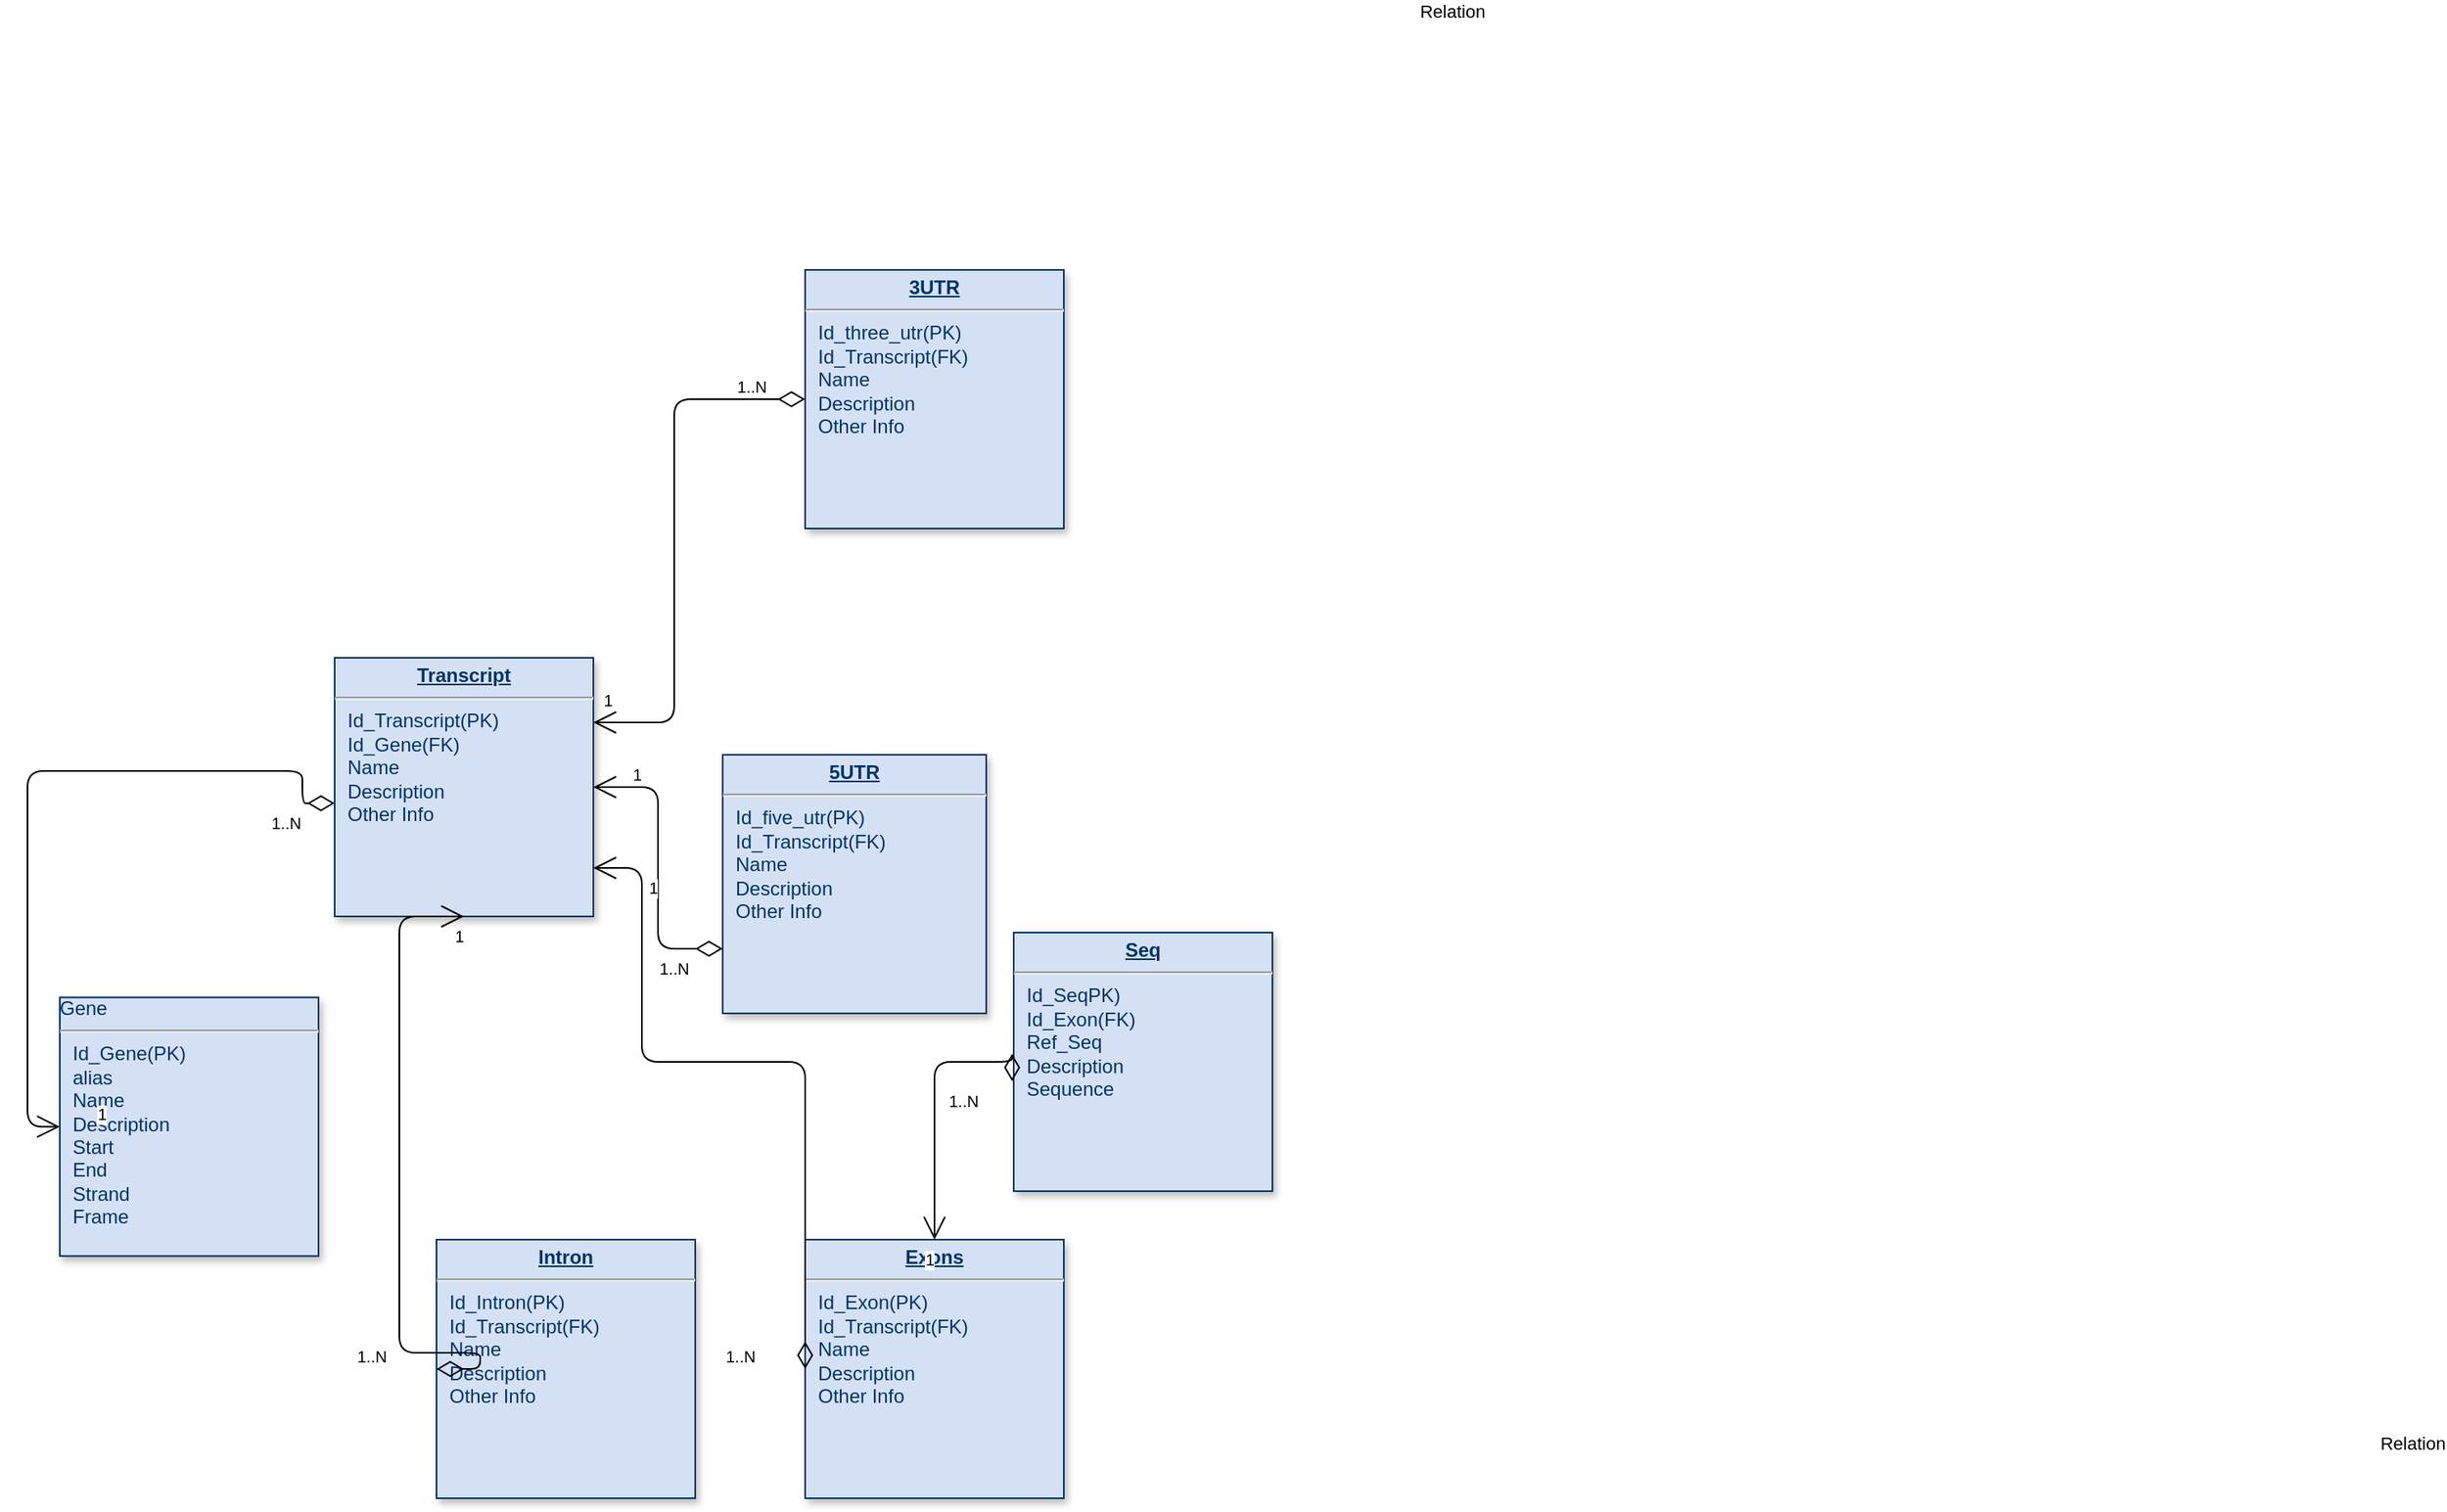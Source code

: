 <mxfile version="10.9.4" type="github"><diagram name="Page-1" id="efa7a0a1-bf9b-a30e-e6df-94a7791c09e9"><mxGraphModel dx="2181" dy="1938" grid="1" gridSize="10" guides="1" tooltips="1" connect="1" arrows="1" fold="1" page="1" pageScale="1" pageWidth="826" pageHeight="1169" background="#ffffff" math="0" shadow="0"><root><mxCell id="0"/><mxCell id="1" parent="0"/><mxCell id="21" value="&lt;p style=&quot;margin: 0px ; margin-top: 4px ; text-align: center ; text-decoration: underline&quot;&gt;&lt;strong&gt;Exons&lt;br&gt;&lt;/strong&gt;&lt;/p&gt;&lt;hr&gt;&lt;p style=&quot;margin: 0px ; margin-left: 8px&quot;&gt;Id_Exon(PK)&lt;/p&gt;&lt;p style=&quot;margin: 0px ; margin-left: 8px&quot;&gt;Id_Transcript(FK)&lt;/p&gt;&lt;p style=&quot;margin: 0px ; margin-left: 8px&quot;&gt;Name&lt;/p&gt;&lt;p style=&quot;margin: 0px ; margin-left: 8px&quot;&gt;Description&lt;/p&gt;&lt;p style=&quot;margin: 0px ; margin-left: 8px&quot;&gt;Other Info&lt;br&gt;&lt;/p&gt;&lt;p style=&quot;margin: 0px ; margin-left: 8px&quot;&gt;&lt;br&gt;&lt;/p&gt;&lt;p style=&quot;margin: 0px ; margin-left: 8px&quot;&gt;&lt;br&gt;&lt;/p&gt;" style="verticalAlign=top;align=left;overflow=fill;fontSize=12;fontFamily=Helvetica;html=1;strokeColor=#003366;shadow=1;fillColor=#D4E1F5;fontColor=#003366" parent="1" vertex="1"><mxGeometry x="481" y="400.0" width="160" height="160" as="geometry"/></mxCell><mxCell id="25" value="Gene&lt;hr&gt;&lt;p style=&quot;margin: 0px ; margin-left: 8px&quot;&gt;Id_Gene(PK)&lt;/p&gt;&lt;p style=&quot;margin: 0px ; margin-left: 8px&quot;&gt;alias&lt;/p&gt;&lt;p style=&quot;margin: 0px ; margin-left: 8px&quot;&gt;Name&lt;/p&gt;&lt;p style=&quot;margin: 0px ; margin-left: 8px&quot;&gt;Description&lt;/p&gt;&lt;p style=&quot;margin: 0px ; margin-left: 8px&quot;&gt;Start&lt;/p&gt;&lt;p style=&quot;margin: 0px ; margin-left: 8px&quot;&gt;End&lt;/p&gt;&lt;p style=&quot;margin: 0px ; margin-left: 8px&quot;&gt;Strand&lt;/p&gt;&lt;p style=&quot;margin: 0px ; margin-left: 8px&quot;&gt;Frame&lt;br&gt;&lt;/p&gt;&lt;p style=&quot;margin: 0px ; margin-left: 8px&quot;&gt;&lt;br&gt;&lt;/p&gt;" style="verticalAlign=top;align=left;overflow=fill;fontSize=12;fontFamily=Helvetica;html=1;strokeColor=#003366;shadow=1;fillColor=#D4E1F5;fontColor=#003366" parent="1" vertex="1"><mxGeometry x="20.0" y="250.14" width="160" height="160" as="geometry"/></mxCell><mxCell id="mwXJ7kfXYiV576TSf5aX-118" value="&lt;p style=&quot;margin: 0px ; margin-top: 4px ; text-align: center ; text-decoration: underline&quot;&gt;&lt;strong&gt;Intron&lt;br&gt;&lt;/strong&gt;&lt;/p&gt;&lt;hr&gt;&lt;p style=&quot;margin: 0px ; margin-left: 8px&quot;&gt;Id_Intron(PK)&lt;/p&gt;&lt;p style=&quot;margin: 0px ; margin-left: 8px&quot;&gt;Id_Transcript(FK)&lt;br&gt;&lt;/p&gt;&lt;p style=&quot;margin: 0px ; margin-left: 8px&quot;&gt;Name&lt;/p&gt;&lt;p style=&quot;margin: 0px ; margin-left: 8px&quot;&gt;Description&lt;/p&gt;&lt;p style=&quot;margin: 0px ; margin-left: 8px&quot;&gt;Other Info&lt;br&gt;&lt;/p&gt;&lt;p style=&quot;margin: 0px ; margin-left: 8px&quot;&gt;&lt;br&gt;&lt;/p&gt;&lt;p style=&quot;margin: 0px ; margin-left: 8px&quot;&gt;&lt;br&gt;&lt;/p&gt;" style="verticalAlign=top;align=left;overflow=fill;fontSize=12;fontFamily=Helvetica;html=1;strokeColor=#003366;shadow=1;fillColor=#D4E1F5;fontColor=#003366" parent="1" vertex="1"><mxGeometry x="253" y="400" width="160" height="160" as="geometry"/></mxCell><mxCell id="mwXJ7kfXYiV576TSf5aX-119" value="&lt;p style=&quot;margin: 0px ; margin-top: 4px ; text-align: center ; text-decoration: underline&quot;&gt;&lt;strong&gt;Transcript&lt;br&gt;&lt;/strong&gt;&lt;/p&gt;&lt;hr&gt;&lt;p style=&quot;margin: 0px ; margin-left: 8px&quot;&gt;Id_Transcript(PK)&lt;/p&gt;&lt;p style=&quot;margin: 0px ; margin-left: 8px&quot;&gt;Id_Gene(FK)&lt;/p&gt;&lt;p style=&quot;margin: 0px ; margin-left: 8px&quot;&gt;Name&lt;/p&gt;&lt;p style=&quot;margin: 0px ; margin-left: 8px&quot;&gt;Description&lt;/p&gt;&lt;p style=&quot;margin: 0px ; margin-left: 8px&quot;&gt;Other Info&lt;br&gt;&lt;/p&gt;&lt;p style=&quot;margin: 0px ; margin-left: 8px&quot;&gt;&lt;br&gt;&lt;/p&gt;&lt;p style=&quot;margin: 0px ; margin-left: 8px&quot;&gt;&lt;br&gt;&lt;/p&gt;" style="verticalAlign=top;align=left;overflow=fill;fontSize=12;fontFamily=Helvetica;html=1;strokeColor=#003366;shadow=1;fillColor=#D4E1F5;fontColor=#003366" parent="1" vertex="1"><mxGeometry x="190" y="40.0" width="160" height="160" as="geometry"/></mxCell><mxCell id="mwXJ7kfXYiV576TSf5aX-121" value="&lt;p style=&quot;margin: 0px ; margin-top: 4px ; text-align: center ; text-decoration: underline&quot;&gt;&lt;strong&gt;5UTR&lt;br&gt;&lt;/strong&gt;&lt;/p&gt;&lt;hr&gt;&lt;p style=&quot;margin: 0px ; margin-left: 8px&quot;&gt;Id_five_utr(PK)&lt;/p&gt;&lt;p style=&quot;margin: 0px ; margin-left: 8px&quot;&gt;Id_Transcript(FK)&lt;/p&gt;&lt;p style=&quot;margin: 0px ; margin-left: 8px&quot;&gt;Name&lt;/p&gt;&lt;p style=&quot;margin: 0px ; margin-left: 8px&quot;&gt;Description&lt;/p&gt;&lt;p style=&quot;margin: 0px ; margin-left: 8px&quot;&gt;Other Info&lt;br&gt;&lt;/p&gt;&lt;p style=&quot;margin: 0px ; margin-left: 8px&quot;&gt;&lt;br&gt;&lt;/p&gt;&lt;p style=&quot;margin: 0px ; margin-left: 8px&quot;&gt;&lt;br&gt;&lt;/p&gt;" style="verticalAlign=top;align=left;overflow=fill;fontSize=12;fontFamily=Helvetica;html=1;strokeColor=#003366;shadow=1;fillColor=#D4E1F5;fontColor=#003366" parent="1" vertex="1"><mxGeometry x="430" y="100" width="163" height="160" as="geometry"/></mxCell><mxCell id="mwXJ7kfXYiV576TSf5aX-122" value="&lt;p style=&quot;margin: 0px ; margin-top: 4px ; text-align: center ; text-decoration: underline&quot;&gt;&lt;strong&gt;3UTR&lt;br&gt;&lt;/strong&gt;&lt;/p&gt;&lt;hr&gt;&lt;p style=&quot;margin: 0px ; margin-left: 8px&quot;&gt;Id_three_utr(PK)&lt;/p&gt;&lt;p style=&quot;margin: 0px ; margin-left: 8px&quot;&gt;Id_Transcript(FK)&lt;/p&gt;&lt;p style=&quot;margin: 0px ; margin-left: 8px&quot;&gt;Name&lt;/p&gt;&lt;p style=&quot;margin: 0px ; margin-left: 8px&quot;&gt;Description&lt;/p&gt;&lt;p style=&quot;margin: 0px ; margin-left: 8px&quot;&gt;Other Info&lt;br&gt;&lt;/p&gt;&lt;p style=&quot;margin: 0px ; margin-left: 8px&quot;&gt;&lt;br&gt;&lt;/p&gt;&lt;p style=&quot;margin: 0px ; margin-left: 8px&quot;&gt;&lt;br&gt;&lt;/p&gt;" style="verticalAlign=top;align=left;overflow=fill;fontSize=12;fontFamily=Helvetica;html=1;strokeColor=#003366;shadow=1;fillColor=#D4E1F5;fontColor=#003366" parent="1" vertex="1"><mxGeometry x="481" y="-200.0" width="160" height="160" as="geometry"/></mxCell><mxCell id="28vfalh6htd5GHLxD3qJ-25" value="" style="endArrow=open;html=1;endSize=12;startArrow=diamondThin;startSize=14;startFill=0;edgeStyle=orthogonalEdgeStyle;exitX=0;exitY=0.75;exitDx=0;exitDy=0;" edge="1" parent="1" source="mwXJ7kfXYiV576TSf5aX-121" target="mwXJ7kfXYiV576TSf5aX-119"><mxGeometry x="-1" y="-466" relative="1" as="geometry"><mxPoint x="481" y="110" as="sourcePoint"/><mxPoint x="442.5" y="69.5" as="targetPoint"/><Array as="points"/><mxPoint x="400" y="226" as="offset"/></mxGeometry></mxCell><mxCell id="28vfalh6htd5GHLxD3qJ-26" value="1..N" style="resizable=0;html=1;align=left;verticalAlign=top;labelBackgroundColor=#ffffff;fontSize=10;" connectable="0" vertex="1" parent="28vfalh6htd5GHLxD3qJ-25"><mxGeometry x="-1" relative="1" as="geometry"><mxPoint x="-41" as="offset"/></mxGeometry></mxCell><mxCell id="28vfalh6htd5GHLxD3qJ-27" value="1" style="resizable=0;html=1;align=right;verticalAlign=top;labelBackgroundColor=#ffffff;fontSize=10;" connectable="0" vertex="1" parent="28vfalh6htd5GHLxD3qJ-25"><mxGeometry x="1" relative="1" as="geometry"><mxPoint x="30" y="-20" as="offset"/></mxGeometry></mxCell><mxCell id="28vfalh6htd5GHLxD3qJ-28" value="Relation" style="endArrow=open;html=1;endSize=12;startArrow=diamondThin;startSize=14;startFill=0;edgeStyle=orthogonalEdgeStyle;exitX=0;exitY=0.5;exitDx=0;exitDy=0;" edge="1" parent="1" source="mwXJ7kfXYiV576TSf5aX-122"><mxGeometry x="-1" y="-466" relative="1" as="geometry"><mxPoint x="471" y="289.5" as="sourcePoint"/><mxPoint x="350" y="80" as="targetPoint"/><Array as="points"><mxPoint x="400" y="-120"/><mxPoint x="400" y="80"/><mxPoint x="350" y="80"/></Array><mxPoint x="400" y="226" as="offset"/></mxGeometry></mxCell><mxCell id="28vfalh6htd5GHLxD3qJ-29" value="1..N" style="resizable=0;html=1;align=left;verticalAlign=top;labelBackgroundColor=#ffffff;fontSize=10;" connectable="0" vertex="1" parent="28vfalh6htd5GHLxD3qJ-28"><mxGeometry x="-1" relative="1" as="geometry"><mxPoint x="-44" y="-20" as="offset"/></mxGeometry></mxCell><mxCell id="28vfalh6htd5GHLxD3qJ-30" value="1" style="resizable=0;html=1;align=right;verticalAlign=top;labelBackgroundColor=#ffffff;fontSize=10;" connectable="0" vertex="1" parent="28vfalh6htd5GHLxD3qJ-28"><mxGeometry x="1" relative="1" as="geometry"><mxPoint x="12" y="-26" as="offset"/></mxGeometry></mxCell><mxCell id="28vfalh6htd5GHLxD3qJ-34" value="" style="endArrow=open;html=1;endSize=12;startArrow=diamondThin;startSize=14;startFill=0;edgeStyle=orthogonalEdgeStyle;exitX=0;exitY=0.5;exitDx=0;exitDy=0;entryX=0.5;entryY=1;entryDx=0;entryDy=0;" edge="1" parent="1" source="mwXJ7kfXYiV576TSf5aX-118" target="mwXJ7kfXYiV576TSf5aX-119"><mxGeometry relative="1" as="geometry"><mxPoint x="60" y="260" as="sourcePoint"/><mxPoint x="140" y="160" as="targetPoint"/><Array as="points"><mxPoint x="280" y="470"/><mxPoint x="230" y="470"/><mxPoint x="230" y="200"/></Array></mxGeometry></mxCell><mxCell id="28vfalh6htd5GHLxD3qJ-35" value="1..N" style="resizable=0;html=1;align=left;verticalAlign=top;labelBackgroundColor=#ffffff;fontSize=10;" connectable="0" vertex="1" parent="28vfalh6htd5GHLxD3qJ-34"><mxGeometry x="-1" relative="1" as="geometry"><mxPoint x="-51" y="-20" as="offset"/></mxGeometry></mxCell><mxCell id="28vfalh6htd5GHLxD3qJ-36" value="1" style="resizable=0;html=1;align=right;verticalAlign=top;labelBackgroundColor=#ffffff;fontSize=10;" connectable="0" vertex="1" parent="28vfalh6htd5GHLxD3qJ-34"><mxGeometry x="1" relative="1" as="geometry"/></mxCell><mxCell id="28vfalh6htd5GHLxD3qJ-37" value="" style="endArrow=open;html=1;endSize=12;startArrow=diamondThin;startSize=14;startFill=0;edgeStyle=orthogonalEdgeStyle;exitX=0;exitY=0.5;exitDx=0;exitDy=0;" edge="1" parent="1" source="21" target="mwXJ7kfXYiV576TSf5aX-119"><mxGeometry relative="1" as="geometry"><mxPoint x="360" y="320" as="sourcePoint"/><mxPoint x="420" y="160" as="targetPoint"/><Array as="points"><mxPoint x="380" y="290"/><mxPoint x="380" y="170"/></Array></mxGeometry></mxCell><mxCell id="28vfalh6htd5GHLxD3qJ-38" value="1..N" style="resizable=0;html=1;align=left;verticalAlign=top;labelBackgroundColor=#ffffff;fontSize=10;" connectable="0" vertex="1" parent="28vfalh6htd5GHLxD3qJ-37"><mxGeometry x="-1" relative="1" as="geometry"><mxPoint x="-51" y="-20" as="offset"/></mxGeometry></mxCell><mxCell id="28vfalh6htd5GHLxD3qJ-39" value="1" style="resizable=0;html=1;align=right;verticalAlign=top;labelBackgroundColor=#ffffff;fontSize=10;" connectable="0" vertex="1" parent="28vfalh6htd5GHLxD3qJ-37"><mxGeometry x="1" relative="1" as="geometry"><mxPoint x="40" as="offset"/></mxGeometry></mxCell><mxCell id="28vfalh6htd5GHLxD3qJ-43" value="&lt;p style=&quot;margin: 0px ; margin-top: 4px ; text-align: center ; text-decoration: underline&quot;&gt;&lt;strong&gt;Seq&lt;br&gt;&lt;/strong&gt;&lt;/p&gt;&lt;hr&gt;&lt;p style=&quot;margin: 0px ; margin-left: 8px&quot;&gt;Id_SeqPK)&lt;/p&gt;&lt;p style=&quot;margin: 0px ; margin-left: 8px&quot;&gt;Id_Exon(FK)&lt;/p&gt;&lt;p style=&quot;margin: 0px ; margin-left: 8px&quot;&gt;Ref_Seq&lt;/p&gt;&lt;p style=&quot;margin: 0px ; margin-left: 8px&quot;&gt;Description&lt;/p&gt;&lt;p style=&quot;margin: 0px ; margin-left: 8px&quot;&gt;Sequence&lt;br&gt;&lt;/p&gt;&lt;p style=&quot;margin: 0px ; margin-left: 8px&quot;&gt;&lt;br&gt;&lt;/p&gt;&lt;p style=&quot;margin: 0px ; margin-left: 8px&quot;&gt;&lt;br&gt;&lt;/p&gt;" style="verticalAlign=top;align=left;overflow=fill;fontSize=12;fontFamily=Helvetica;html=1;strokeColor=#003366;shadow=1;fillColor=#D4E1F5;fontColor=#003366" vertex="1" parent="1"><mxGeometry x="610" y="210.0" width="160" height="160" as="geometry"/></mxCell><mxCell id="28vfalh6htd5GHLxD3qJ-44" value="Relation" style="endArrow=open;html=1;endSize=12;startArrow=diamondThin;startSize=14;startFill=0;edgeStyle=orthogonalEdgeStyle;exitX=-0.006;exitY=0.575;exitDx=0;exitDy=0;entryX=0.5;entryY=0;entryDx=0;entryDy=0;exitPerimeter=0;" edge="1" parent="1" source="28vfalh6htd5GHLxD3qJ-43" target="21"><mxGeometry x="-1" y="-466" relative="1" as="geometry"><mxPoint x="740" y="189.5" as="sourcePoint"/><mxPoint x="609" y="189.5" as="targetPoint"/><Array as="points"><mxPoint x="609" y="290"/><mxPoint x="561" y="290"/></Array><mxPoint x="400" y="226" as="offset"/></mxGeometry></mxCell><mxCell id="28vfalh6htd5GHLxD3qJ-45" value="1..N" style="resizable=0;html=1;align=left;verticalAlign=top;labelBackgroundColor=#ffffff;fontSize=10;" connectable="0" vertex="1" parent="28vfalh6htd5GHLxD3qJ-44"><mxGeometry x="-1" relative="1" as="geometry"><mxPoint x="-41" as="offset"/></mxGeometry></mxCell><mxCell id="28vfalh6htd5GHLxD3qJ-46" value="1" style="resizable=0;html=1;align=right;verticalAlign=top;labelBackgroundColor=#ffffff;fontSize=10;" connectable="0" vertex="1" parent="28vfalh6htd5GHLxD3qJ-44"><mxGeometry x="1" relative="1" as="geometry"/></mxCell><mxCell id="28vfalh6htd5GHLxD3qJ-51" value="" style="endArrow=open;html=1;endSize=12;startArrow=diamondThin;startSize=14;startFill=0;edgeStyle=orthogonalEdgeStyle;exitX=0;exitY=0.75;exitDx=0;exitDy=0;entryX=0;entryY=0.5;entryDx=0;entryDy=0;" edge="1" parent="1" target="25"><mxGeometry x="-1" y="-466" relative="1" as="geometry"><mxPoint x="190" y="130" as="sourcePoint"/><mxPoint x="50" y="110" as="targetPoint"/><Array as="points"><mxPoint x="170" y="130"/><mxPoint x="170" y="110"/><mxPoint y="110"/><mxPoint y="330"/></Array><mxPoint x="400" y="226" as="offset"/></mxGeometry></mxCell><mxCell id="28vfalh6htd5GHLxD3qJ-52" value="1..N" style="resizable=0;html=1;align=left;verticalAlign=top;labelBackgroundColor=#ffffff;fontSize=10;" connectable="0" vertex="1" parent="28vfalh6htd5GHLxD3qJ-51"><mxGeometry x="-1" relative="1" as="geometry"><mxPoint x="-41" as="offset"/></mxGeometry></mxCell><mxCell id="28vfalh6htd5GHLxD3qJ-53" value="1" style="resizable=0;html=1;align=right;verticalAlign=top;labelBackgroundColor=#ffffff;fontSize=10;" connectable="0" vertex="1" parent="28vfalh6htd5GHLxD3qJ-51"><mxGeometry x="1" relative="1" as="geometry"><mxPoint x="30" y="-20" as="offset"/></mxGeometry></mxCell></root></mxGraphModel></diagram></mxfile>
